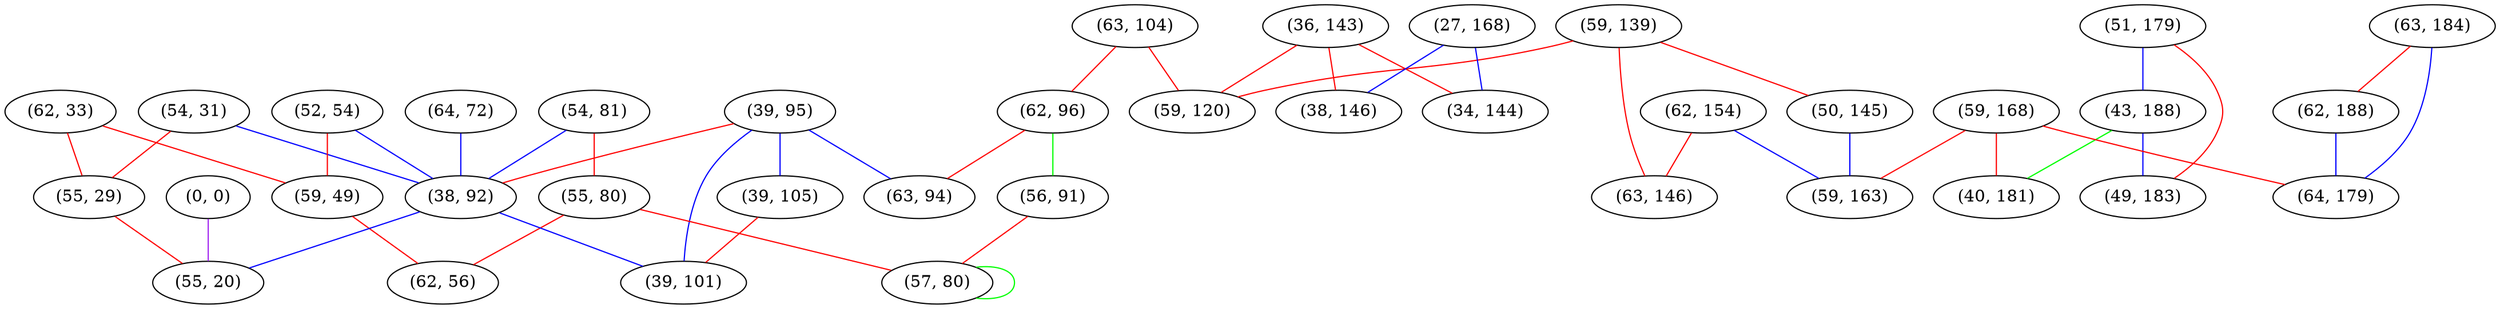 graph "" {
"(62, 33)";
"(51, 179)";
"(36, 143)";
"(43, 188)";
"(63, 184)";
"(62, 154)";
"(63, 104)";
"(62, 96)";
"(54, 81)";
"(59, 139)";
"(59, 168)";
"(54, 31)";
"(56, 91)";
"(39, 95)";
"(0, 0)";
"(52, 54)";
"(63, 146)";
"(59, 120)";
"(40, 181)";
"(59, 49)";
"(27, 168)";
"(55, 80)";
"(64, 72)";
"(39, 105)";
"(34, 144)";
"(57, 80)";
"(38, 146)";
"(38, 92)";
"(55, 29)";
"(50, 145)";
"(59, 163)";
"(55, 20)";
"(62, 188)";
"(39, 101)";
"(49, 183)";
"(63, 94)";
"(62, 56)";
"(64, 179)";
"(62, 33)" -- "(59, 49)"  [color=red, key=0, weight=1];
"(62, 33)" -- "(55, 29)"  [color=red, key=0, weight=1];
"(51, 179)" -- "(43, 188)"  [color=blue, key=0, weight=3];
"(51, 179)" -- "(49, 183)"  [color=red, key=0, weight=1];
"(36, 143)" -- "(59, 120)"  [color=red, key=0, weight=1];
"(36, 143)" -- "(34, 144)"  [color=red, key=0, weight=1];
"(36, 143)" -- "(38, 146)"  [color=red, key=0, weight=1];
"(43, 188)" -- "(40, 181)"  [color=green, key=0, weight=2];
"(43, 188)" -- "(49, 183)"  [color=blue, key=0, weight=3];
"(63, 184)" -- "(62, 188)"  [color=red, key=0, weight=1];
"(63, 184)" -- "(64, 179)"  [color=blue, key=0, weight=3];
"(62, 154)" -- "(59, 163)"  [color=blue, key=0, weight=3];
"(62, 154)" -- "(63, 146)"  [color=red, key=0, weight=1];
"(63, 104)" -- "(59, 120)"  [color=red, key=0, weight=1];
"(63, 104)" -- "(62, 96)"  [color=red, key=0, weight=1];
"(62, 96)" -- "(56, 91)"  [color=green, key=0, weight=2];
"(62, 96)" -- "(63, 94)"  [color=red, key=0, weight=1];
"(54, 81)" -- "(38, 92)"  [color=blue, key=0, weight=3];
"(54, 81)" -- "(55, 80)"  [color=red, key=0, weight=1];
"(59, 139)" -- "(59, 120)"  [color=red, key=0, weight=1];
"(59, 139)" -- "(63, 146)"  [color=red, key=0, weight=1];
"(59, 139)" -- "(50, 145)"  [color=red, key=0, weight=1];
"(59, 168)" -- "(64, 179)"  [color=red, key=0, weight=1];
"(59, 168)" -- "(40, 181)"  [color=red, key=0, weight=1];
"(59, 168)" -- "(59, 163)"  [color=red, key=0, weight=1];
"(54, 31)" -- "(38, 92)"  [color=blue, key=0, weight=3];
"(54, 31)" -- "(55, 29)"  [color=red, key=0, weight=1];
"(56, 91)" -- "(57, 80)"  [color=red, key=0, weight=1];
"(39, 95)" -- "(38, 92)"  [color=red, key=0, weight=1];
"(39, 95)" -- "(63, 94)"  [color=blue, key=0, weight=3];
"(39, 95)" -- "(39, 101)"  [color=blue, key=0, weight=3];
"(39, 95)" -- "(39, 105)"  [color=blue, key=0, weight=3];
"(0, 0)" -- "(55, 20)"  [color=purple, key=0, weight=4];
"(52, 54)" -- "(38, 92)"  [color=blue, key=0, weight=3];
"(52, 54)" -- "(59, 49)"  [color=red, key=0, weight=1];
"(59, 49)" -- "(62, 56)"  [color=red, key=0, weight=1];
"(27, 168)" -- "(34, 144)"  [color=blue, key=0, weight=3];
"(27, 168)" -- "(38, 146)"  [color=blue, key=0, weight=3];
"(55, 80)" -- "(57, 80)"  [color=red, key=0, weight=1];
"(55, 80)" -- "(62, 56)"  [color=red, key=0, weight=1];
"(64, 72)" -- "(38, 92)"  [color=blue, key=0, weight=3];
"(39, 105)" -- "(39, 101)"  [color=red, key=0, weight=1];
"(57, 80)" -- "(57, 80)"  [color=green, key=0, weight=2];
"(38, 92)" -- "(55, 20)"  [color=blue, key=0, weight=3];
"(38, 92)" -- "(39, 101)"  [color=blue, key=0, weight=3];
"(55, 29)" -- "(55, 20)"  [color=red, key=0, weight=1];
"(50, 145)" -- "(59, 163)"  [color=blue, key=0, weight=3];
"(62, 188)" -- "(64, 179)"  [color=blue, key=0, weight=3];
}
